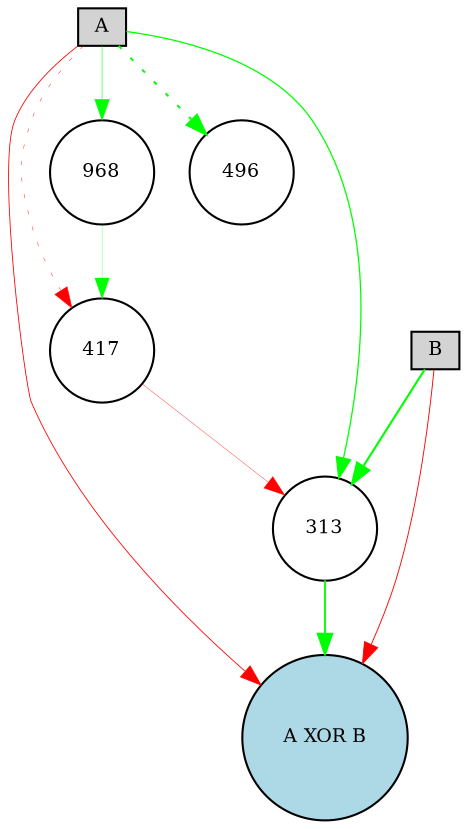 digraph {
	node [fontsize=9 height=0.2 shape=circle width=0.2]
	A [fillcolor=lightgray shape=box style=filled]
	B [fillcolor=lightgray shape=box style=filled]
	"A XOR B" [fillcolor=lightblue style=filled]
	417 [fillcolor=white style=filled]
	968 [fillcolor=white style=filled]
	496 [fillcolor=white style=filled]
	313 [fillcolor=white style=filled]
	A -> "A XOR B" [color=red penwidth=0.4055197666711483 style=solid]
	A -> 313 [color=green penwidth=0.6102123121523925 style=solid]
	313 -> "A XOR B" [color=green penwidth=0.8862789850275831 style=solid]
	A -> 417 [color=red penwidth=0.19955445352390688 style=dotted]
	417 -> 313 [color=red penwidth=0.16860275357012433 style=solid]
	A -> 496 [color=green penwidth=0.9481888337660859 style=dotted]
	B -> 313 [color=green penwidth=1.0031091666458993 style=solid]
	A -> 968 [color=green penwidth=0.26623243060792745 style=solid]
	968 -> 417 [color=green penwidth=0.13307643998058977 style=solid]
	B -> "A XOR B" [color=red penwidth=0.4373260432842011 style=solid]
}
